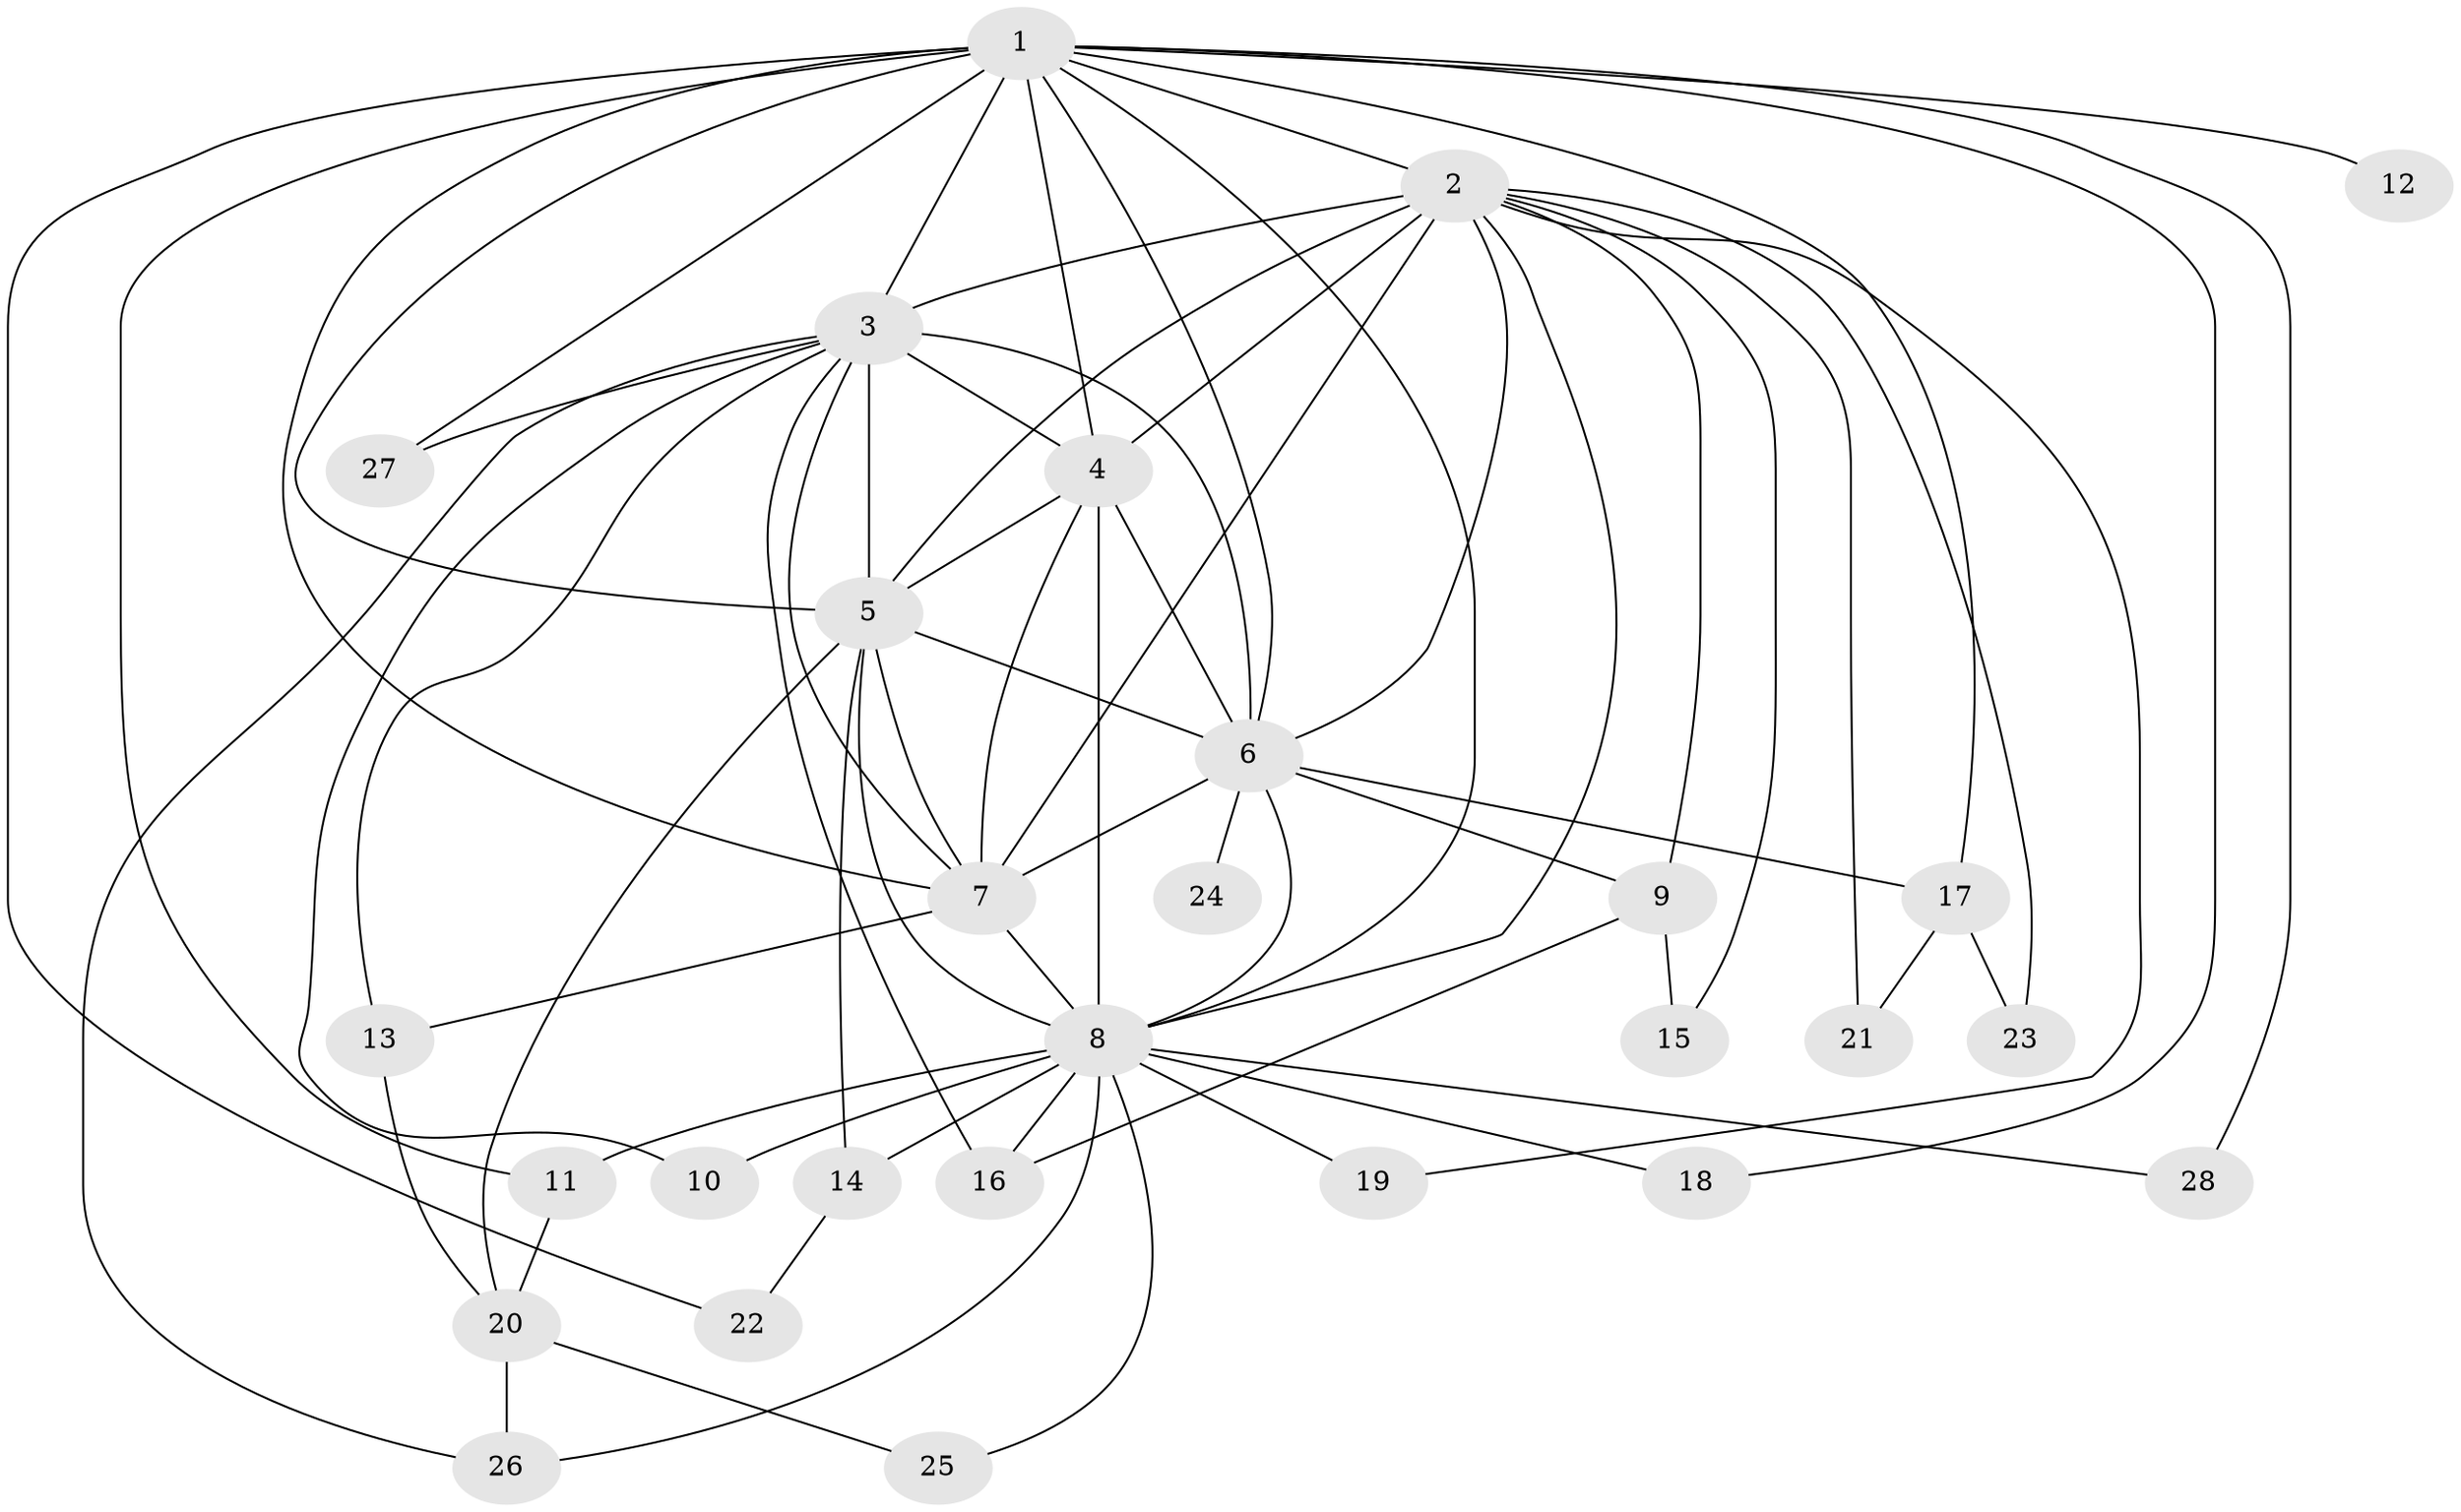 // original degree distribution, {14: 0.03636363636363636, 16: 0.01818181818181818, 22: 0.01818181818181818, 13: 0.03636363636363636, 12: 0.01818181818181818, 10: 0.01818181818181818, 21: 0.01818181818181818, 17: 0.01818181818181818, 2: 0.5272727272727272, 4: 0.10909090909090909, 7: 0.01818181818181818, 3: 0.14545454545454545, 5: 0.01818181818181818}
// Generated by graph-tools (version 1.1) at 2025/49/03/04/25 22:49:27]
// undirected, 28 vertices, 68 edges
graph export_dot {
  node [color=gray90,style=filled];
  1;
  2;
  3;
  4;
  5;
  6;
  7;
  8;
  9;
  10;
  11;
  12;
  13;
  14;
  15;
  16;
  17;
  18;
  19;
  20;
  21;
  22;
  23;
  24;
  25;
  26;
  27;
  28;
  1 -- 2 [weight=3.0];
  1 -- 3 [weight=4.0];
  1 -- 4 [weight=3.0];
  1 -- 5 [weight=4.0];
  1 -- 6 [weight=2.0];
  1 -- 7 [weight=2.0];
  1 -- 8 [weight=3.0];
  1 -- 11 [weight=3.0];
  1 -- 12 [weight=1.0];
  1 -- 17 [weight=1.0];
  1 -- 18 [weight=1.0];
  1 -- 22 [weight=1.0];
  1 -- 27 [weight=1.0];
  1 -- 28 [weight=1.0];
  2 -- 3 [weight=2.0];
  2 -- 4 [weight=1.0];
  2 -- 5 [weight=2.0];
  2 -- 6 [weight=1.0];
  2 -- 7 [weight=1.0];
  2 -- 8 [weight=1.0];
  2 -- 9 [weight=1.0];
  2 -- 15 [weight=1.0];
  2 -- 19 [weight=1.0];
  2 -- 21 [weight=1.0];
  2 -- 23 [weight=1.0];
  3 -- 4 [weight=2.0];
  3 -- 5 [weight=4.0];
  3 -- 6 [weight=3.0];
  3 -- 7 [weight=2.0];
  3 -- 10 [weight=1.0];
  3 -- 13 [weight=2.0];
  3 -- 16 [weight=1.0];
  3 -- 26 [weight=1.0];
  3 -- 27 [weight=1.0];
  4 -- 5 [weight=2.0];
  4 -- 6 [weight=1.0];
  4 -- 7 [weight=1.0];
  4 -- 8 [weight=12.0];
  5 -- 6 [weight=2.0];
  5 -- 7 [weight=2.0];
  5 -- 8 [weight=1.0];
  5 -- 14 [weight=2.0];
  5 -- 20 [weight=1.0];
  6 -- 7 [weight=2.0];
  6 -- 8 [weight=2.0];
  6 -- 9 [weight=1.0];
  6 -- 17 [weight=1.0];
  6 -- 24 [weight=1.0];
  7 -- 8 [weight=2.0];
  7 -- 13 [weight=1.0];
  8 -- 10 [weight=1.0];
  8 -- 11 [weight=1.0];
  8 -- 14 [weight=3.0];
  8 -- 16 [weight=1.0];
  8 -- 18 [weight=1.0];
  8 -- 19 [weight=1.0];
  8 -- 25 [weight=1.0];
  8 -- 26 [weight=1.0];
  8 -- 28 [weight=1.0];
  9 -- 15 [weight=1.0];
  9 -- 16 [weight=1.0];
  11 -- 20 [weight=1.0];
  13 -- 20 [weight=1.0];
  14 -- 22 [weight=1.0];
  17 -- 21 [weight=1.0];
  17 -- 23 [weight=1.0];
  20 -- 25 [weight=1.0];
  20 -- 26 [weight=1.0];
}

